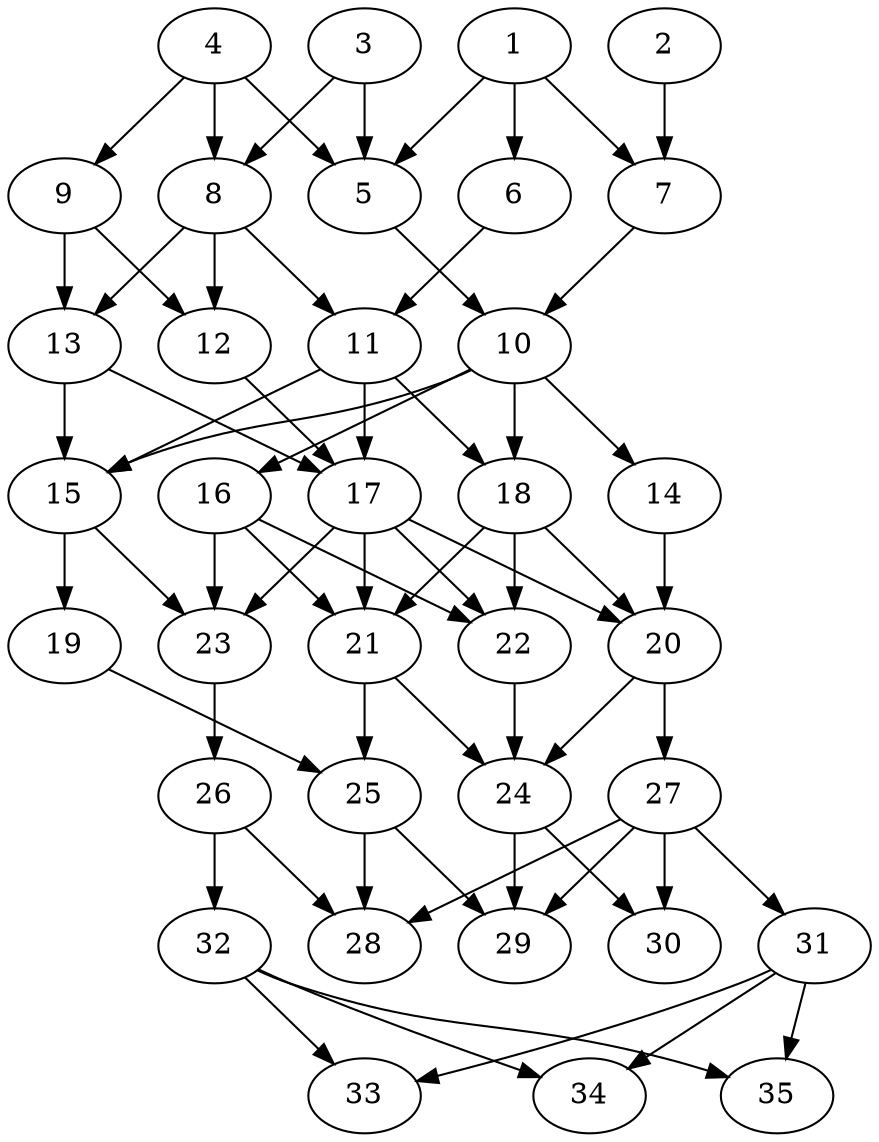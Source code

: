 // DAG automatically generated by daggen at Thu Oct  3 14:05:37 2019
// ./daggen --dot -n 35 --ccr 0.4 --fat 0.5 --regular 0.9 --density 0.6 --mindata 5242880 --maxdata 52428800 
digraph G {
  1 [size="91240960", alpha="0.16", expect_size="36496384"] 
  1 -> 5 [size ="36496384"]
  1 -> 6 [size ="36496384"]
  1 -> 7 [size ="36496384"]
  2 [size="99276800", alpha="0.19", expect_size="39710720"] 
  2 -> 7 [size ="39710720"]
  3 [size="55267840", alpha="0.06", expect_size="22107136"] 
  3 -> 5 [size ="22107136"]
  3 -> 8 [size ="22107136"]
  4 [size="49999360", alpha="0.06", expect_size="19999744"] 
  4 -> 5 [size ="19999744"]
  4 -> 8 [size ="19999744"]
  4 -> 9 [size ="19999744"]
  5 [size="108416000", alpha="0.11", expect_size="43366400"] 
  5 -> 10 [size ="43366400"]
  6 [size="16734720", alpha="0.12", expect_size="6693888"] 
  6 -> 11 [size ="6693888"]
  7 [size="111946240", alpha="0.20", expect_size="44778496"] 
  7 -> 10 [size ="44778496"]
  8 [size="49367040", alpha="0.03", expect_size="19746816"] 
  8 -> 11 [size ="19746816"]
  8 -> 12 [size ="19746816"]
  8 -> 13 [size ="19746816"]
  9 [size="45908480", alpha="0.15", expect_size="18363392"] 
  9 -> 12 [size ="18363392"]
  9 -> 13 [size ="18363392"]
  10 [size="36979200", alpha="0.06", expect_size="14791680"] 
  10 -> 14 [size ="14791680"]
  10 -> 15 [size ="14791680"]
  10 -> 16 [size ="14791680"]
  10 -> 18 [size ="14791680"]
  11 [size="41205760", alpha="0.00", expect_size="16482304"] 
  11 -> 15 [size ="16482304"]
  11 -> 17 [size ="16482304"]
  11 -> 18 [size ="16482304"]
  12 [size="16834560", alpha="0.01", expect_size="6733824"] 
  12 -> 17 [size ="6733824"]
  13 [size="129262080", alpha="0.10", expect_size="51704832"] 
  13 -> 15 [size ="51704832"]
  13 -> 17 [size ="51704832"]
  14 [size="46661120", alpha="0.08", expect_size="18664448"] 
  14 -> 20 [size ="18664448"]
  15 [size="83220480", alpha="0.12", expect_size="33288192"] 
  15 -> 19 [size ="33288192"]
  15 -> 23 [size ="33288192"]
  16 [size="32056320", alpha="0.11", expect_size="12822528"] 
  16 -> 21 [size ="12822528"]
  16 -> 22 [size ="12822528"]
  16 -> 23 [size ="12822528"]
  17 [size="101191680", alpha="0.11", expect_size="40476672"] 
  17 -> 20 [size ="40476672"]
  17 -> 21 [size ="40476672"]
  17 -> 22 [size ="40476672"]
  17 -> 23 [size ="40476672"]
  18 [size="98624000", alpha="0.18", expect_size="39449600"] 
  18 -> 20 [size ="39449600"]
  18 -> 21 [size ="39449600"]
  18 -> 22 [size ="39449600"]
  19 [size="116495360", alpha="0.13", expect_size="46598144"] 
  19 -> 25 [size ="46598144"]
  20 [size="86138880", alpha="0.18", expect_size="34455552"] 
  20 -> 24 [size ="34455552"]
  20 -> 27 [size ="34455552"]
  21 [size="122938880", alpha="0.17", expect_size="49175552"] 
  21 -> 24 [size ="49175552"]
  21 -> 25 [size ="49175552"]
  22 [size="125214720", alpha="0.10", expect_size="50085888"] 
  22 -> 24 [size ="50085888"]
  23 [size="129774080", alpha="0.10", expect_size="51909632"] 
  23 -> 26 [size ="51909632"]
  24 [size="73203200", alpha="0.16", expect_size="29281280"] 
  24 -> 29 [size ="29281280"]
  24 -> 30 [size ="29281280"]
  25 [size="122926080", alpha="0.19", expect_size="49170432"] 
  25 -> 28 [size ="49170432"]
  25 -> 29 [size ="49170432"]
  26 [size="78200320", alpha="0.02", expect_size="31280128"] 
  26 -> 28 [size ="31280128"]
  26 -> 32 [size ="31280128"]
  27 [size="27210240", alpha="0.02", expect_size="10884096"] 
  27 -> 28 [size ="10884096"]
  27 -> 29 [size ="10884096"]
  27 -> 30 [size ="10884096"]
  27 -> 31 [size ="10884096"]
  28 [size="91054080", alpha="0.08", expect_size="36421632"] 
  29 [size="79329280", alpha="0.20", expect_size="31731712"] 
  30 [size="39526400", alpha="0.15", expect_size="15810560"] 
  31 [size="30005760", alpha="0.16", expect_size="12002304"] 
  31 -> 33 [size ="12002304"]
  31 -> 34 [size ="12002304"]
  31 -> 35 [size ="12002304"]
  32 [size="128906240", alpha="0.17", expect_size="51562496"] 
  32 -> 33 [size ="51562496"]
  32 -> 34 [size ="51562496"]
  32 -> 35 [size ="51562496"]
  33 [size="68503040", alpha="0.18", expect_size="27401216"] 
  34 [size="126888960", alpha="0.04", expect_size="50755584"] 
  35 [size="105024000", alpha="0.02", expect_size="42009600"] 
}
